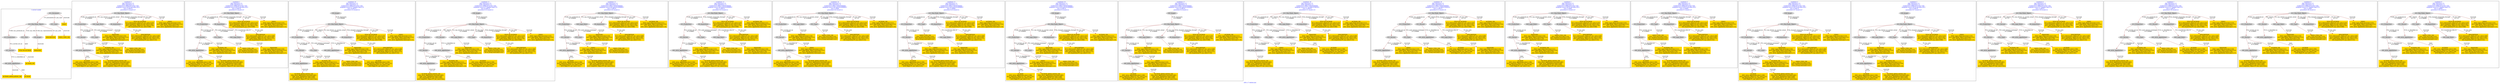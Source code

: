 digraph n0 {
fontcolor="blue"
remincross="true"
label="s08-s-17-edited.xml"
subgraph cluster_0 {
label="1-correct model"
n2[style="filled",color="white",fillcolor="lightgray",label="E12_Production1"];
n3[style="filled",color="white",fillcolor="lightgray",label="E21_Person1"];
n4[style="filled",color="white",fillcolor="lightgray",label="E82_Actor_Appellation1"];
n5[shape="plaintext",style="filled",fillcolor="gold",label="AUTHOR_URI"];
n6[style="filled",color="white",fillcolor="lightgray",label="E22_Man-Made_Object1"];
n7[style="filled",color="white",fillcolor="lightgray",label="E35_Title1"];
n8[style="filled",color="white",fillcolor="lightgray",label="E38_Image1"];
n9[shape="plaintext",style="filled",fillcolor="gold",label="DESCRIPTION"];
n10[style="filled",color="white",fillcolor="lightgray",label="E31_Document1"];
n11[style="filled",color="white",fillcolor="lightgray",label="E55_Type1"];
n12[shape="plaintext",style="filled",fillcolor="gold",label="VIDEO"];
n13[shape="plaintext",style="filled",fillcolor="gold",label="TITLE NO AUTHOR"];
n14[shape="plaintext",style="filled",fillcolor="gold",label="IMAGESRC"];
n15[shape="plaintext",style="filled",fillcolor="gold",label="VIDEO_TYPE_URI"];
n16[shape="plaintext",style="filled",fillcolor="gold",label="AUTHOR_APPELLATION_URI"];
n17[shape="plaintext",style="filled",fillcolor="gold",label="AUTHOR"];
}
subgraph cluster_1 {
label="candidate 0\nlink coherence:1.0\nnode coherence:1.0\nconfidence:0.36862207470477365\nmapping score:0.4978740249015912\ncost:13.99978\n-precision:0.5-recall:0.47"
n19[style="filled",color="white",fillcolor="lightgray",label="E12_Production1"];
n20[style="filled",color="white",fillcolor="lightgray",label="E21_Person1"];
n21[style="filled",color="white",fillcolor="lightgray",label="E55_Type1"];
n22[style="filled",color="white",fillcolor="lightgray",label="E82_Actor_Appellation1"];
n23[style="filled",color="white",fillcolor="lightgray",label="E22_Man-Made_Object1"];
n24[style="filled",color="white",fillcolor="lightgray",label="E40_Legal_Body1"];
n25[style="filled",color="white",fillcolor="lightgray",label="E8_Acquisition1"];
n26[shape="plaintext",style="filled",fillcolor="gold",label="IMAGESRC\n[E40_Legal_Body,classLink,0.534]\n[E22_Man-Made_Object,classLink,0.215]\n[E21_Person,classLink,0.134]\n[E82_Actor_Appellation,classLink,0.117]"];
n27[shape="plaintext",style="filled",fillcolor="gold",label="TITLE NO AUTHOR\n[E73_Information_Object,P3_has_note,0.335]\n[E33_Linguistic_Object,P3_has_note,0.291]\n[E22_Man-Made_Object,P3_has_note,0.276]\n[E8_Acquisition,P3_has_note,0.098]"];
n28[shape="plaintext",style="filled",fillcolor="gold",label="AUTHOR_URI\n[E40_Legal_Body,classLink,0.511]\n[E22_Man-Made_Object,classLink,0.235]\n[E21_Person,classLink,0.135]\n[E82_Actor_Appellation,classLink,0.119]"];
n29[shape="plaintext",style="filled",fillcolor="gold",label="AUTHOR\n[E82_Actor_Appellation,label,0.309]\n[E33_Linguistic_Object,P3_has_note,0.251]\n[E8_Acquisition,P3_has_note,0.239]\n[E30_Right,P3_has_note,0.201]"];
n30[shape="plaintext",style="filled",fillcolor="gold",label="VIDEO\n[E40_Legal_Body,classLink,0.523]\n[E22_Man-Made_Object,classLink,0.231]\n[E21_Person,classLink,0.131]\n[E82_Actor_Appellation,classLink,0.115]"];
n31[shape="plaintext",style="filled",fillcolor="gold",label="VIDEO_TYPE_URI\n[E55_Type,classLink,0.353]\n[E57_Material,classLink,0.325]\n[E74_Group,classLink,0.322]"];
n32[shape="plaintext",style="filled",fillcolor="gold",label="DESCRIPTION\n[E73_Information_Object,P3_has_note,0.306]\n[E33_Linguistic_Object,P3_has_note,0.293]\n[E22_Man-Made_Object,P3_has_note,0.277]\n[E8_Acquisition,P3_has_note,0.125]"];
n33[shape="plaintext",style="filled",fillcolor="gold",label="AUTHOR_APPELLATION_URI\n[E82_Actor_Appellation,classLink,0.985]\n[E82_Actor_Appellation,label,0.006]\n[E8_Acquisition,P3_has_note,0.005]\n[E33_Linguistic_Object,P3_has_note,0.005]"];
}
subgraph cluster_2 {
label="candidate 1\nlink coherence:1.0\nnode coherence:1.0\nconfidence:0.36862207470477365\nmapping score:0.4978740249015912\ncost:13.99979\n-precision:0.5-recall:0.47"
n35[style="filled",color="white",fillcolor="lightgray",label="E12_Production1"];
n36[style="filled",color="white",fillcolor="lightgray",label="E21_Person1"];
n37[style="filled",color="white",fillcolor="lightgray",label="E55_Type1"];
n38[style="filled",color="white",fillcolor="lightgray",label="E82_Actor_Appellation1"];
n39[style="filled",color="white",fillcolor="lightgray",label="E22_Man-Made_Object1"];
n40[style="filled",color="white",fillcolor="lightgray",label="E8_Acquisition1"];
n41[style="filled",color="white",fillcolor="lightgray",label="E40_Legal_Body1"];
n42[shape="plaintext",style="filled",fillcolor="gold",label="IMAGESRC\n[E40_Legal_Body,classLink,0.534]\n[E22_Man-Made_Object,classLink,0.215]\n[E21_Person,classLink,0.134]\n[E82_Actor_Appellation,classLink,0.117]"];
n43[shape="plaintext",style="filled",fillcolor="gold",label="TITLE NO AUTHOR\n[E73_Information_Object,P3_has_note,0.335]\n[E33_Linguistic_Object,P3_has_note,0.291]\n[E22_Man-Made_Object,P3_has_note,0.276]\n[E8_Acquisition,P3_has_note,0.098]"];
n44[shape="plaintext",style="filled",fillcolor="gold",label="AUTHOR_URI\n[E40_Legal_Body,classLink,0.511]\n[E22_Man-Made_Object,classLink,0.235]\n[E21_Person,classLink,0.135]\n[E82_Actor_Appellation,classLink,0.119]"];
n45[shape="plaintext",style="filled",fillcolor="gold",label="AUTHOR\n[E82_Actor_Appellation,label,0.309]\n[E33_Linguistic_Object,P3_has_note,0.251]\n[E8_Acquisition,P3_has_note,0.239]\n[E30_Right,P3_has_note,0.201]"];
n46[shape="plaintext",style="filled",fillcolor="gold",label="VIDEO\n[E40_Legal_Body,classLink,0.523]\n[E22_Man-Made_Object,classLink,0.231]\n[E21_Person,classLink,0.131]\n[E82_Actor_Appellation,classLink,0.115]"];
n47[shape="plaintext",style="filled",fillcolor="gold",label="VIDEO_TYPE_URI\n[E55_Type,classLink,0.353]\n[E57_Material,classLink,0.325]\n[E74_Group,classLink,0.322]"];
n48[shape="plaintext",style="filled",fillcolor="gold",label="DESCRIPTION\n[E73_Information_Object,P3_has_note,0.306]\n[E33_Linguistic_Object,P3_has_note,0.293]\n[E22_Man-Made_Object,P3_has_note,0.277]\n[E8_Acquisition,P3_has_note,0.125]"];
n49[shape="plaintext",style="filled",fillcolor="gold",label="AUTHOR_APPELLATION_URI\n[E82_Actor_Appellation,classLink,0.985]\n[E82_Actor_Appellation,label,0.006]\n[E8_Acquisition,P3_has_note,0.005]\n[E33_Linguistic_Object,P3_has_note,0.005]"];
}
subgraph cluster_3 {
label="candidate 10\nlink coherence:1.0\nnode coherence:1.0\nconfidence:0.36862207470477365\nmapping score:0.4770406915682579\ncost:16.99976\n-precision:0.35-recall:0.4"
n51[style="filled",color="white",fillcolor="lightgray",label="E12_Production1"];
n52[style="filled",color="white",fillcolor="lightgray",label="E21_Person1"];
n53[style="filled",color="white",fillcolor="lightgray",label="E55_Type1"];
n54[style="filled",color="white",fillcolor="lightgray",label="E82_Actor_Appellation1"];
n55[style="filled",color="white",fillcolor="lightgray",label="E21_Person2"];
n56[style="filled",color="white",fillcolor="lightgray",label="E82_Actor_Appellation2"];
n57[style="filled",color="white",fillcolor="lightgray",label="E22_Man-Made_Object1"];
n58[style="filled",color="white",fillcolor="lightgray",label="E40_Legal_Body1"];
n59[style="filled",color="white",fillcolor="lightgray",label="E8_Acquisition1"];
n60[style="filled",color="white",fillcolor="lightgray",label="E38_Image1"];
n61[shape="plaintext",style="filled",fillcolor="gold",label="IMAGESRC\n[E40_Legal_Body,classLink,0.534]\n[E22_Man-Made_Object,classLink,0.215]\n[E21_Person,classLink,0.134]\n[E82_Actor_Appellation,classLink,0.117]"];
n62[shape="plaintext",style="filled",fillcolor="gold",label="TITLE NO AUTHOR\n[E73_Information_Object,P3_has_note,0.335]\n[E33_Linguistic_Object,P3_has_note,0.291]\n[E22_Man-Made_Object,P3_has_note,0.276]\n[E8_Acquisition,P3_has_note,0.098]"];
n63[shape="plaintext",style="filled",fillcolor="gold",label="AUTHOR_URI\n[E40_Legal_Body,classLink,0.511]\n[E22_Man-Made_Object,classLink,0.235]\n[E21_Person,classLink,0.135]\n[E82_Actor_Appellation,classLink,0.119]"];
n64[shape="plaintext",style="filled",fillcolor="gold",label="VIDEO\n[E40_Legal_Body,classLink,0.523]\n[E22_Man-Made_Object,classLink,0.231]\n[E21_Person,classLink,0.131]\n[E82_Actor_Appellation,classLink,0.115]"];
n65[shape="plaintext",style="filled",fillcolor="gold",label="VIDEO_TYPE_URI\n[E55_Type,classLink,0.353]\n[E57_Material,classLink,0.325]\n[E74_Group,classLink,0.322]"];
n66[shape="plaintext",style="filled",fillcolor="gold",label="DESCRIPTION\n[E73_Information_Object,P3_has_note,0.306]\n[E33_Linguistic_Object,P3_has_note,0.293]\n[E22_Man-Made_Object,P3_has_note,0.277]\n[E8_Acquisition,P3_has_note,0.125]"];
n67[shape="plaintext",style="filled",fillcolor="gold",label="AUTHOR_APPELLATION_URI\n[E82_Actor_Appellation,classLink,0.985]\n[E82_Actor_Appellation,label,0.006]\n[E8_Acquisition,P3_has_note,0.005]\n[E33_Linguistic_Object,P3_has_note,0.005]"];
n68[shape="plaintext",style="filled",fillcolor="gold",label="AUTHOR\n[E82_Actor_Appellation,label,0.309]\n[E33_Linguistic_Object,P3_has_note,0.251]\n[E8_Acquisition,P3_has_note,0.239]\n[E30_Right,P3_has_note,0.201]"];
}
subgraph cluster_4 {
label="candidate 11\nlink coherence:1.0\nnode coherence:1.0\nconfidence:0.36862207470477365\nmapping score:0.4770406915682579\ncost:16.99978\n-precision:0.35-recall:0.4"
n70[style="filled",color="white",fillcolor="lightgray",label="E12_Production1"];
n71[style="filled",color="white",fillcolor="lightgray",label="E21_Person1"];
n72[style="filled",color="white",fillcolor="lightgray",label="E82_Actor_Appellation1"];
n73[style="filled",color="white",fillcolor="lightgray",label="E21_Person2"];
n74[style="filled",color="white",fillcolor="lightgray",label="E82_Actor_Appellation2"];
n75[style="filled",color="white",fillcolor="lightgray",label="E22_Man-Made_Object1"];
n76[style="filled",color="white",fillcolor="lightgray",label="E40_Legal_Body1"];
n77[style="filled",color="white",fillcolor="lightgray",label="E55_Type2"];
n78[style="filled",color="white",fillcolor="lightgray",label="E8_Acquisition1"];
n79[style="filled",color="white",fillcolor="lightgray",label="E38_Image1"];
n80[shape="plaintext",style="filled",fillcolor="gold",label="IMAGESRC\n[E40_Legal_Body,classLink,0.534]\n[E22_Man-Made_Object,classLink,0.215]\n[E21_Person,classLink,0.134]\n[E82_Actor_Appellation,classLink,0.117]"];
n81[shape="plaintext",style="filled",fillcolor="gold",label="TITLE NO AUTHOR\n[E73_Information_Object,P3_has_note,0.335]\n[E33_Linguistic_Object,P3_has_note,0.291]\n[E22_Man-Made_Object,P3_has_note,0.276]\n[E8_Acquisition,P3_has_note,0.098]"];
n82[shape="plaintext",style="filled",fillcolor="gold",label="AUTHOR_URI\n[E40_Legal_Body,classLink,0.511]\n[E22_Man-Made_Object,classLink,0.235]\n[E21_Person,classLink,0.135]\n[E82_Actor_Appellation,classLink,0.119]"];
n83[shape="plaintext",style="filled",fillcolor="gold",label="VIDEO_TYPE_URI\n[E55_Type,classLink,0.353]\n[E57_Material,classLink,0.325]\n[E74_Group,classLink,0.322]"];
n84[shape="plaintext",style="filled",fillcolor="gold",label="VIDEO\n[E40_Legal_Body,classLink,0.523]\n[E22_Man-Made_Object,classLink,0.231]\n[E21_Person,classLink,0.131]\n[E82_Actor_Appellation,classLink,0.115]"];
n85[shape="plaintext",style="filled",fillcolor="gold",label="DESCRIPTION\n[E73_Information_Object,P3_has_note,0.306]\n[E33_Linguistic_Object,P3_has_note,0.293]\n[E22_Man-Made_Object,P3_has_note,0.277]\n[E8_Acquisition,P3_has_note,0.125]"];
n86[shape="plaintext",style="filled",fillcolor="gold",label="AUTHOR_APPELLATION_URI\n[E82_Actor_Appellation,classLink,0.985]\n[E82_Actor_Appellation,label,0.006]\n[E8_Acquisition,P3_has_note,0.005]\n[E33_Linguistic_Object,P3_has_note,0.005]"];
n87[shape="plaintext",style="filled",fillcolor="gold",label="AUTHOR\n[E82_Actor_Appellation,label,0.309]\n[E33_Linguistic_Object,P3_has_note,0.251]\n[E8_Acquisition,P3_has_note,0.239]\n[E30_Right,P3_has_note,0.201]"];
}
subgraph cluster_5 {
label="candidate 12\nlink coherence:1.0\nnode coherence:1.0\nconfidence:0.36857758592996864\nmapping score:0.49785919530998957\ncost:13.99978\n-precision:0.43-recall:0.4"
n89[style="filled",color="white",fillcolor="lightgray",label="E12_Production1"];
n90[style="filled",color="white",fillcolor="lightgray",label="E21_Person1"];
n91[style="filled",color="white",fillcolor="lightgray",label="E55_Type1"];
n92[style="filled",color="white",fillcolor="lightgray",label="E82_Actor_Appellation1"];
n93[style="filled",color="white",fillcolor="lightgray",label="E22_Man-Made_Object1"];
n94[style="filled",color="white",fillcolor="lightgray",label="E40_Legal_Body1"];
n95[style="filled",color="white",fillcolor="lightgray",label="E8_Acquisition1"];
n96[shape="plaintext",style="filled",fillcolor="gold",label="IMAGESRC\n[E40_Legal_Body,classLink,0.534]\n[E22_Man-Made_Object,classLink,0.215]\n[E21_Person,classLink,0.134]\n[E82_Actor_Appellation,classLink,0.117]"];
n97[shape="plaintext",style="filled",fillcolor="gold",label="TITLE NO AUTHOR\n[E73_Information_Object,P3_has_note,0.335]\n[E33_Linguistic_Object,P3_has_note,0.291]\n[E22_Man-Made_Object,P3_has_note,0.276]\n[E8_Acquisition,P3_has_note,0.098]"];
n98[shape="plaintext",style="filled",fillcolor="gold",label="VIDEO\n[E40_Legal_Body,classLink,0.523]\n[E22_Man-Made_Object,classLink,0.231]\n[E21_Person,classLink,0.131]\n[E82_Actor_Appellation,classLink,0.115]"];
n99[shape="plaintext",style="filled",fillcolor="gold",label="AUTHOR\n[E82_Actor_Appellation,label,0.309]\n[E33_Linguistic_Object,P3_has_note,0.251]\n[E8_Acquisition,P3_has_note,0.239]\n[E30_Right,P3_has_note,0.201]"];
n100[shape="plaintext",style="filled",fillcolor="gold",label="AUTHOR_URI\n[E40_Legal_Body,classLink,0.511]\n[E22_Man-Made_Object,classLink,0.235]\n[E21_Person,classLink,0.135]\n[E82_Actor_Appellation,classLink,0.119]"];
n101[shape="plaintext",style="filled",fillcolor="gold",label="VIDEO_TYPE_URI\n[E55_Type,classLink,0.353]\n[E57_Material,classLink,0.325]\n[E74_Group,classLink,0.322]"];
n102[shape="plaintext",style="filled",fillcolor="gold",label="DESCRIPTION\n[E73_Information_Object,P3_has_note,0.306]\n[E33_Linguistic_Object,P3_has_note,0.293]\n[E22_Man-Made_Object,P3_has_note,0.277]\n[E8_Acquisition,P3_has_note,0.125]"];
n103[shape="plaintext",style="filled",fillcolor="gold",label="AUTHOR_APPELLATION_URI\n[E82_Actor_Appellation,classLink,0.985]\n[E82_Actor_Appellation,label,0.006]\n[E8_Acquisition,P3_has_note,0.005]\n[E33_Linguistic_Object,P3_has_note,0.005]"];
}
subgraph cluster_6 {
label="candidate 13\nlink coherence:1.0\nnode coherence:1.0\nconfidence:0.36857758592996864\nmapping score:0.49785919530998957\ncost:13.99979\n-precision:0.43-recall:0.4"
n105[style="filled",color="white",fillcolor="lightgray",label="E12_Production1"];
n106[style="filled",color="white",fillcolor="lightgray",label="E21_Person1"];
n107[style="filled",color="white",fillcolor="lightgray",label="E55_Type1"];
n108[style="filled",color="white",fillcolor="lightgray",label="E82_Actor_Appellation1"];
n109[style="filled",color="white",fillcolor="lightgray",label="E22_Man-Made_Object1"];
n110[style="filled",color="white",fillcolor="lightgray",label="E8_Acquisition1"];
n111[style="filled",color="white",fillcolor="lightgray",label="E40_Legal_Body1"];
n112[shape="plaintext",style="filled",fillcolor="gold",label="IMAGESRC\n[E40_Legal_Body,classLink,0.534]\n[E22_Man-Made_Object,classLink,0.215]\n[E21_Person,classLink,0.134]\n[E82_Actor_Appellation,classLink,0.117]"];
n113[shape="plaintext",style="filled",fillcolor="gold",label="TITLE NO AUTHOR\n[E73_Information_Object,P3_has_note,0.335]\n[E33_Linguistic_Object,P3_has_note,0.291]\n[E22_Man-Made_Object,P3_has_note,0.276]\n[E8_Acquisition,P3_has_note,0.098]"];
n114[shape="plaintext",style="filled",fillcolor="gold",label="VIDEO\n[E40_Legal_Body,classLink,0.523]\n[E22_Man-Made_Object,classLink,0.231]\n[E21_Person,classLink,0.131]\n[E82_Actor_Appellation,classLink,0.115]"];
n115[shape="plaintext",style="filled",fillcolor="gold",label="AUTHOR\n[E82_Actor_Appellation,label,0.309]\n[E33_Linguistic_Object,P3_has_note,0.251]\n[E8_Acquisition,P3_has_note,0.239]\n[E30_Right,P3_has_note,0.201]"];
n116[shape="plaintext",style="filled",fillcolor="gold",label="AUTHOR_URI\n[E40_Legal_Body,classLink,0.511]\n[E22_Man-Made_Object,classLink,0.235]\n[E21_Person,classLink,0.135]\n[E82_Actor_Appellation,classLink,0.119]"];
n117[shape="plaintext",style="filled",fillcolor="gold",label="VIDEO_TYPE_URI\n[E55_Type,classLink,0.353]\n[E57_Material,classLink,0.325]\n[E74_Group,classLink,0.322]"];
n118[shape="plaintext",style="filled",fillcolor="gold",label="DESCRIPTION\n[E73_Information_Object,P3_has_note,0.306]\n[E33_Linguistic_Object,P3_has_note,0.293]\n[E22_Man-Made_Object,P3_has_note,0.277]\n[E8_Acquisition,P3_has_note,0.125]"];
n119[shape="plaintext",style="filled",fillcolor="gold",label="AUTHOR_APPELLATION_URI\n[E82_Actor_Appellation,classLink,0.985]\n[E82_Actor_Appellation,label,0.006]\n[E8_Acquisition,P3_has_note,0.005]\n[E33_Linguistic_Object,P3_has_note,0.005]"];
}
subgraph cluster_7 {
label="candidate 14\nlink coherence:1.0\nnode coherence:1.0\nconfidence:0.36857758592996864\nmapping score:0.49785919530998957\ncost:13.9998\n-precision:0.43-recall:0.4"
n121[style="filled",color="white",fillcolor="lightgray",label="E12_Production1"];
n122[style="filled",color="white",fillcolor="lightgray",label="E21_Person1"];
n123[style="filled",color="white",fillcolor="lightgray",label="E82_Actor_Appellation1"];
n124[style="filled",color="white",fillcolor="lightgray",label="E22_Man-Made_Object1"];
n125[style="filled",color="white",fillcolor="lightgray",label="E40_Legal_Body1"];
n126[style="filled",color="white",fillcolor="lightgray",label="E55_Type2"];
n127[style="filled",color="white",fillcolor="lightgray",label="E8_Acquisition1"];
n128[shape="plaintext",style="filled",fillcolor="gold",label="IMAGESRC\n[E40_Legal_Body,classLink,0.534]\n[E22_Man-Made_Object,classLink,0.215]\n[E21_Person,classLink,0.134]\n[E82_Actor_Appellation,classLink,0.117]"];
n129[shape="plaintext",style="filled",fillcolor="gold",label="TITLE NO AUTHOR\n[E73_Information_Object,P3_has_note,0.335]\n[E33_Linguistic_Object,P3_has_note,0.291]\n[E22_Man-Made_Object,P3_has_note,0.276]\n[E8_Acquisition,P3_has_note,0.098]"];
n130[shape="plaintext",style="filled",fillcolor="gold",label="VIDEO\n[E40_Legal_Body,classLink,0.523]\n[E22_Man-Made_Object,classLink,0.231]\n[E21_Person,classLink,0.131]\n[E82_Actor_Appellation,classLink,0.115]"];
n131[shape="plaintext",style="filled",fillcolor="gold",label="VIDEO_TYPE_URI\n[E55_Type,classLink,0.353]\n[E57_Material,classLink,0.325]\n[E74_Group,classLink,0.322]"];
n132[shape="plaintext",style="filled",fillcolor="gold",label="AUTHOR\n[E82_Actor_Appellation,label,0.309]\n[E33_Linguistic_Object,P3_has_note,0.251]\n[E8_Acquisition,P3_has_note,0.239]\n[E30_Right,P3_has_note,0.201]"];
n133[shape="plaintext",style="filled",fillcolor="gold",label="AUTHOR_URI\n[E40_Legal_Body,classLink,0.511]\n[E22_Man-Made_Object,classLink,0.235]\n[E21_Person,classLink,0.135]\n[E82_Actor_Appellation,classLink,0.119]"];
n134[shape="plaintext",style="filled",fillcolor="gold",label="DESCRIPTION\n[E73_Information_Object,P3_has_note,0.306]\n[E33_Linguistic_Object,P3_has_note,0.293]\n[E22_Man-Made_Object,P3_has_note,0.277]\n[E8_Acquisition,P3_has_note,0.125]"];
n135[shape="plaintext",style="filled",fillcolor="gold",label="AUTHOR_APPELLATION_URI\n[E82_Actor_Appellation,classLink,0.985]\n[E82_Actor_Appellation,label,0.006]\n[E8_Acquisition,P3_has_note,0.005]\n[E33_Linguistic_Object,P3_has_note,0.005]"];
}
subgraph cluster_8 {
label="candidate 15\nlink coherence:1.0\nnode coherence:1.0\nconfidence:0.36857758592996864\nmapping score:0.49785919530998957\ncost:13.99981\n-precision:0.43-recall:0.4"
n137[style="filled",color="white",fillcolor="lightgray",label="E12_Production1"];
n138[style="filled",color="white",fillcolor="lightgray",label="E21_Person1"];
n139[style="filled",color="white",fillcolor="lightgray",label="E82_Actor_Appellation1"];
n140[style="filled",color="white",fillcolor="lightgray",label="E22_Man-Made_Object1"];
n141[style="filled",color="white",fillcolor="lightgray",label="E55_Type2"];
n142[style="filled",color="white",fillcolor="lightgray",label="E8_Acquisition1"];
n143[style="filled",color="white",fillcolor="lightgray",label="E40_Legal_Body1"];
n144[shape="plaintext",style="filled",fillcolor="gold",label="IMAGESRC\n[E40_Legal_Body,classLink,0.534]\n[E22_Man-Made_Object,classLink,0.215]\n[E21_Person,classLink,0.134]\n[E82_Actor_Appellation,classLink,0.117]"];
n145[shape="plaintext",style="filled",fillcolor="gold",label="TITLE NO AUTHOR\n[E73_Information_Object,P3_has_note,0.335]\n[E33_Linguistic_Object,P3_has_note,0.291]\n[E22_Man-Made_Object,P3_has_note,0.276]\n[E8_Acquisition,P3_has_note,0.098]"];
n146[shape="plaintext",style="filled",fillcolor="gold",label="VIDEO\n[E40_Legal_Body,classLink,0.523]\n[E22_Man-Made_Object,classLink,0.231]\n[E21_Person,classLink,0.131]\n[E82_Actor_Appellation,classLink,0.115]"];
n147[shape="plaintext",style="filled",fillcolor="gold",label="VIDEO_TYPE_URI\n[E55_Type,classLink,0.353]\n[E57_Material,classLink,0.325]\n[E74_Group,classLink,0.322]"];
n148[shape="plaintext",style="filled",fillcolor="gold",label="AUTHOR\n[E82_Actor_Appellation,label,0.309]\n[E33_Linguistic_Object,P3_has_note,0.251]\n[E8_Acquisition,P3_has_note,0.239]\n[E30_Right,P3_has_note,0.201]"];
n149[shape="plaintext",style="filled",fillcolor="gold",label="AUTHOR_URI\n[E40_Legal_Body,classLink,0.511]\n[E22_Man-Made_Object,classLink,0.235]\n[E21_Person,classLink,0.135]\n[E82_Actor_Appellation,classLink,0.119]"];
n150[shape="plaintext",style="filled",fillcolor="gold",label="DESCRIPTION\n[E73_Information_Object,P3_has_note,0.306]\n[E33_Linguistic_Object,P3_has_note,0.293]\n[E22_Man-Made_Object,P3_has_note,0.277]\n[E8_Acquisition,P3_has_note,0.125]"];
n151[shape="plaintext",style="filled",fillcolor="gold",label="AUTHOR_APPELLATION_URI\n[E82_Actor_Appellation,classLink,0.985]\n[E82_Actor_Appellation,label,0.006]\n[E8_Acquisition,P3_has_note,0.005]\n[E33_Linguistic_Object,P3_has_note,0.005]"];
}
subgraph cluster_9 {
label="candidate 16\nlink coherence:1.0\nnode coherence:1.0\nconfidence:0.36857758592996864\nmapping score:0.49785919530998957\ncost:14.99976\n-precision:0.4-recall:0.4"
n153[style="filled",color="white",fillcolor="lightgray",label="E12_Production1"];
n154[style="filled",color="white",fillcolor="lightgray",label="E21_Person1"];
n155[style="filled",color="white",fillcolor="lightgray",label="E55_Type1"];
n156[style="filled",color="white",fillcolor="lightgray",label="E82_Actor_Appellation1"];
n157[style="filled",color="white",fillcolor="lightgray",label="E22_Man-Made_Object1"];
n158[style="filled",color="white",fillcolor="lightgray",label="E40_Legal_Body1"];
n159[style="filled",color="white",fillcolor="lightgray",label="E8_Acquisition1"];
n160[style="filled",color="white",fillcolor="lightgray",label="E38_Image1"];
n161[shape="plaintext",style="filled",fillcolor="gold",label="IMAGESRC\n[E40_Legal_Body,classLink,0.534]\n[E22_Man-Made_Object,classLink,0.215]\n[E21_Person,classLink,0.134]\n[E82_Actor_Appellation,classLink,0.117]"];
n162[shape="plaintext",style="filled",fillcolor="gold",label="TITLE NO AUTHOR\n[E73_Information_Object,P3_has_note,0.335]\n[E33_Linguistic_Object,P3_has_note,0.291]\n[E22_Man-Made_Object,P3_has_note,0.276]\n[E8_Acquisition,P3_has_note,0.098]"];
n163[shape="plaintext",style="filled",fillcolor="gold",label="VIDEO\n[E40_Legal_Body,classLink,0.523]\n[E22_Man-Made_Object,classLink,0.231]\n[E21_Person,classLink,0.131]\n[E82_Actor_Appellation,classLink,0.115]"];
n164[shape="plaintext",style="filled",fillcolor="gold",label="AUTHOR\n[E82_Actor_Appellation,label,0.309]\n[E33_Linguistic_Object,P3_has_note,0.251]\n[E8_Acquisition,P3_has_note,0.239]\n[E30_Right,P3_has_note,0.201]"];
n165[shape="plaintext",style="filled",fillcolor="gold",label="AUTHOR_URI\n[E40_Legal_Body,classLink,0.511]\n[E22_Man-Made_Object,classLink,0.235]\n[E21_Person,classLink,0.135]\n[E82_Actor_Appellation,classLink,0.119]"];
n166[shape="plaintext",style="filled",fillcolor="gold",label="VIDEO_TYPE_URI\n[E55_Type,classLink,0.353]\n[E57_Material,classLink,0.325]\n[E74_Group,classLink,0.322]"];
n167[shape="plaintext",style="filled",fillcolor="gold",label="DESCRIPTION\n[E73_Information_Object,P3_has_note,0.306]\n[E33_Linguistic_Object,P3_has_note,0.293]\n[E22_Man-Made_Object,P3_has_note,0.277]\n[E8_Acquisition,P3_has_note,0.125]"];
n168[shape="plaintext",style="filled",fillcolor="gold",label="AUTHOR_APPELLATION_URI\n[E82_Actor_Appellation,classLink,0.985]\n[E82_Actor_Appellation,label,0.006]\n[E8_Acquisition,P3_has_note,0.005]\n[E33_Linguistic_Object,P3_has_note,0.005]"];
}
subgraph cluster_10 {
label="candidate 17\nlink coherence:1.0\nnode coherence:1.0\nconfidence:0.36857758592996864\nmapping score:0.49785919530998957\ncost:14.99978\n-precision:0.4-recall:0.4"
n170[style="filled",color="white",fillcolor="lightgray",label="E12_Production1"];
n171[style="filled",color="white",fillcolor="lightgray",label="E21_Person1"];
n172[style="filled",color="white",fillcolor="lightgray",label="E82_Actor_Appellation1"];
n173[style="filled",color="white",fillcolor="lightgray",label="E22_Man-Made_Object1"];
n174[style="filled",color="white",fillcolor="lightgray",label="E40_Legal_Body1"];
n175[style="filled",color="white",fillcolor="lightgray",label="E55_Type2"];
n176[style="filled",color="white",fillcolor="lightgray",label="E8_Acquisition1"];
n177[style="filled",color="white",fillcolor="lightgray",label="E38_Image1"];
n178[shape="plaintext",style="filled",fillcolor="gold",label="IMAGESRC\n[E40_Legal_Body,classLink,0.534]\n[E22_Man-Made_Object,classLink,0.215]\n[E21_Person,classLink,0.134]\n[E82_Actor_Appellation,classLink,0.117]"];
n179[shape="plaintext",style="filled",fillcolor="gold",label="TITLE NO AUTHOR\n[E73_Information_Object,P3_has_note,0.335]\n[E33_Linguistic_Object,P3_has_note,0.291]\n[E22_Man-Made_Object,P3_has_note,0.276]\n[E8_Acquisition,P3_has_note,0.098]"];
n180[shape="plaintext",style="filled",fillcolor="gold",label="VIDEO\n[E40_Legal_Body,classLink,0.523]\n[E22_Man-Made_Object,classLink,0.231]\n[E21_Person,classLink,0.131]\n[E82_Actor_Appellation,classLink,0.115]"];
n181[shape="plaintext",style="filled",fillcolor="gold",label="VIDEO_TYPE_URI\n[E55_Type,classLink,0.353]\n[E57_Material,classLink,0.325]\n[E74_Group,classLink,0.322]"];
n182[shape="plaintext",style="filled",fillcolor="gold",label="AUTHOR\n[E82_Actor_Appellation,label,0.309]\n[E33_Linguistic_Object,P3_has_note,0.251]\n[E8_Acquisition,P3_has_note,0.239]\n[E30_Right,P3_has_note,0.201]"];
n183[shape="plaintext",style="filled",fillcolor="gold",label="AUTHOR_URI\n[E40_Legal_Body,classLink,0.511]\n[E22_Man-Made_Object,classLink,0.235]\n[E21_Person,classLink,0.135]\n[E82_Actor_Appellation,classLink,0.119]"];
n184[shape="plaintext",style="filled",fillcolor="gold",label="DESCRIPTION\n[E73_Information_Object,P3_has_note,0.306]\n[E33_Linguistic_Object,P3_has_note,0.293]\n[E22_Man-Made_Object,P3_has_note,0.277]\n[E8_Acquisition,P3_has_note,0.125]"];
n185[shape="plaintext",style="filled",fillcolor="gold",label="AUTHOR_APPELLATION_URI\n[E82_Actor_Appellation,classLink,0.985]\n[E82_Actor_Appellation,label,0.006]\n[E8_Acquisition,P3_has_note,0.005]\n[E33_Linguistic_Object,P3_has_note,0.005]"];
}
subgraph cluster_11 {
label="candidate 18\nlink coherence:1.0\nnode coherence:1.0\nconfidence:0.36857758592996864\nmapping score:0.47702586197665625\ncost:15.99978\n-precision:0.31-recall:0.33"
n187[style="filled",color="white",fillcolor="lightgray",label="E12_Production1"];
n188[style="filled",color="white",fillcolor="lightgray",label="E21_Person1"];
n189[style="filled",color="white",fillcolor="lightgray",label="E55_Type1"];
n190[style="filled",color="white",fillcolor="lightgray",label="E82_Actor_Appellation1"];
n191[style="filled",color="white",fillcolor="lightgray",label="E21_Person2"];
n192[style="filled",color="white",fillcolor="lightgray",label="E82_Actor_Appellation2"];
n193[style="filled",color="white",fillcolor="lightgray",label="E22_Man-Made_Object1"];
n194[style="filled",color="white",fillcolor="lightgray",label="E40_Legal_Body1"];
n195[style="filled",color="white",fillcolor="lightgray",label="E8_Acquisition1"];
n196[shape="plaintext",style="filled",fillcolor="gold",label="IMAGESRC\n[E40_Legal_Body,classLink,0.534]\n[E22_Man-Made_Object,classLink,0.215]\n[E21_Person,classLink,0.134]\n[E82_Actor_Appellation,classLink,0.117]"];
n197[shape="plaintext",style="filled",fillcolor="gold",label="TITLE NO AUTHOR\n[E73_Information_Object,P3_has_note,0.335]\n[E33_Linguistic_Object,P3_has_note,0.291]\n[E22_Man-Made_Object,P3_has_note,0.276]\n[E8_Acquisition,P3_has_note,0.098]"];
n198[shape="plaintext",style="filled",fillcolor="gold",label="VIDEO\n[E40_Legal_Body,classLink,0.523]\n[E22_Man-Made_Object,classLink,0.231]\n[E21_Person,classLink,0.131]\n[E82_Actor_Appellation,classLink,0.115]"];
n199[shape="plaintext",style="filled",fillcolor="gold",label="AUTHOR_URI\n[E40_Legal_Body,classLink,0.511]\n[E22_Man-Made_Object,classLink,0.235]\n[E21_Person,classLink,0.135]\n[E82_Actor_Appellation,classLink,0.119]"];
n200[shape="plaintext",style="filled",fillcolor="gold",label="VIDEO_TYPE_URI\n[E55_Type,classLink,0.353]\n[E57_Material,classLink,0.325]\n[E74_Group,classLink,0.322]"];
n201[shape="plaintext",style="filled",fillcolor="gold",label="DESCRIPTION\n[E73_Information_Object,P3_has_note,0.306]\n[E33_Linguistic_Object,P3_has_note,0.293]\n[E22_Man-Made_Object,P3_has_note,0.277]\n[E8_Acquisition,P3_has_note,0.125]"];
n202[shape="plaintext",style="filled",fillcolor="gold",label="AUTHOR_APPELLATION_URI\n[E82_Actor_Appellation,classLink,0.985]\n[E82_Actor_Appellation,label,0.006]\n[E8_Acquisition,P3_has_note,0.005]\n[E33_Linguistic_Object,P3_has_note,0.005]"];
n203[shape="plaintext",style="filled",fillcolor="gold",label="AUTHOR\n[E82_Actor_Appellation,label,0.309]\n[E33_Linguistic_Object,P3_has_note,0.251]\n[E8_Acquisition,P3_has_note,0.239]\n[E30_Right,P3_has_note,0.201]"];
}
subgraph cluster_12 {
label="candidate 19\nlink coherence:1.0\nnode coherence:1.0\nconfidence:0.36857758592996864\nmapping score:0.47702586197665625\ncost:15.99979\n-precision:0.31-recall:0.33"
n205[style="filled",color="white",fillcolor="lightgray",label="E12_Production1"];
n206[style="filled",color="white",fillcolor="lightgray",label="E21_Person1"];
n207[style="filled",color="white",fillcolor="lightgray",label="E55_Type1"];
n208[style="filled",color="white",fillcolor="lightgray",label="E82_Actor_Appellation1"];
n209[style="filled",color="white",fillcolor="lightgray",label="E21_Person2"];
n210[style="filled",color="white",fillcolor="lightgray",label="E82_Actor_Appellation2"];
n211[style="filled",color="white",fillcolor="lightgray",label="E22_Man-Made_Object1"];
n212[style="filled",color="white",fillcolor="lightgray",label="E8_Acquisition1"];
n213[style="filled",color="white",fillcolor="lightgray",label="E40_Legal_Body1"];
n214[shape="plaintext",style="filled",fillcolor="gold",label="IMAGESRC\n[E40_Legal_Body,classLink,0.534]\n[E22_Man-Made_Object,classLink,0.215]\n[E21_Person,classLink,0.134]\n[E82_Actor_Appellation,classLink,0.117]"];
n215[shape="plaintext",style="filled",fillcolor="gold",label="TITLE NO AUTHOR\n[E73_Information_Object,P3_has_note,0.335]\n[E33_Linguistic_Object,P3_has_note,0.291]\n[E22_Man-Made_Object,P3_has_note,0.276]\n[E8_Acquisition,P3_has_note,0.098]"];
n216[shape="plaintext",style="filled",fillcolor="gold",label="VIDEO\n[E40_Legal_Body,classLink,0.523]\n[E22_Man-Made_Object,classLink,0.231]\n[E21_Person,classLink,0.131]\n[E82_Actor_Appellation,classLink,0.115]"];
n217[shape="plaintext",style="filled",fillcolor="gold",label="AUTHOR_URI\n[E40_Legal_Body,classLink,0.511]\n[E22_Man-Made_Object,classLink,0.235]\n[E21_Person,classLink,0.135]\n[E82_Actor_Appellation,classLink,0.119]"];
n218[shape="plaintext",style="filled",fillcolor="gold",label="VIDEO_TYPE_URI\n[E55_Type,classLink,0.353]\n[E57_Material,classLink,0.325]\n[E74_Group,classLink,0.322]"];
n219[shape="plaintext",style="filled",fillcolor="gold",label="DESCRIPTION\n[E73_Information_Object,P3_has_note,0.306]\n[E33_Linguistic_Object,P3_has_note,0.293]\n[E22_Man-Made_Object,P3_has_note,0.277]\n[E8_Acquisition,P3_has_note,0.125]"];
n220[shape="plaintext",style="filled",fillcolor="gold",label="AUTHOR_APPELLATION_URI\n[E82_Actor_Appellation,classLink,0.985]\n[E82_Actor_Appellation,label,0.006]\n[E8_Acquisition,P3_has_note,0.005]\n[E33_Linguistic_Object,P3_has_note,0.005]"];
n221[shape="plaintext",style="filled",fillcolor="gold",label="AUTHOR\n[E82_Actor_Appellation,label,0.309]\n[E33_Linguistic_Object,P3_has_note,0.251]\n[E8_Acquisition,P3_has_note,0.239]\n[E30_Right,P3_has_note,0.201]"];
}
subgraph cluster_13 {
label="candidate 2\nlink coherence:1.0\nnode coherence:1.0\nconfidence:0.36862207470477365\nmapping score:0.4978740249015912\ncost:13.9998\n-precision:0.5-recall:0.47"
n223[style="filled",color="white",fillcolor="lightgray",label="E12_Production1"];
n224[style="filled",color="white",fillcolor="lightgray",label="E21_Person1"];
n225[style="filled",color="white",fillcolor="lightgray",label="E82_Actor_Appellation1"];
n226[style="filled",color="white",fillcolor="lightgray",label="E22_Man-Made_Object1"];
n227[style="filled",color="white",fillcolor="lightgray",label="E40_Legal_Body1"];
n228[style="filled",color="white",fillcolor="lightgray",label="E55_Type2"];
n229[style="filled",color="white",fillcolor="lightgray",label="E8_Acquisition1"];
n230[shape="plaintext",style="filled",fillcolor="gold",label="IMAGESRC\n[E40_Legal_Body,classLink,0.534]\n[E22_Man-Made_Object,classLink,0.215]\n[E21_Person,classLink,0.134]\n[E82_Actor_Appellation,classLink,0.117]"];
n231[shape="plaintext",style="filled",fillcolor="gold",label="TITLE NO AUTHOR\n[E73_Information_Object,P3_has_note,0.335]\n[E33_Linguistic_Object,P3_has_note,0.291]\n[E22_Man-Made_Object,P3_has_note,0.276]\n[E8_Acquisition,P3_has_note,0.098]"];
n232[shape="plaintext",style="filled",fillcolor="gold",label="AUTHOR_URI\n[E40_Legal_Body,classLink,0.511]\n[E22_Man-Made_Object,classLink,0.235]\n[E21_Person,classLink,0.135]\n[E82_Actor_Appellation,classLink,0.119]"];
n233[shape="plaintext",style="filled",fillcolor="gold",label="VIDEO_TYPE_URI\n[E55_Type,classLink,0.353]\n[E57_Material,classLink,0.325]\n[E74_Group,classLink,0.322]"];
n234[shape="plaintext",style="filled",fillcolor="gold",label="AUTHOR\n[E82_Actor_Appellation,label,0.309]\n[E33_Linguistic_Object,P3_has_note,0.251]\n[E8_Acquisition,P3_has_note,0.239]\n[E30_Right,P3_has_note,0.201]"];
n235[shape="plaintext",style="filled",fillcolor="gold",label="VIDEO\n[E40_Legal_Body,classLink,0.523]\n[E22_Man-Made_Object,classLink,0.231]\n[E21_Person,classLink,0.131]\n[E82_Actor_Appellation,classLink,0.115]"];
n236[shape="plaintext",style="filled",fillcolor="gold",label="DESCRIPTION\n[E73_Information_Object,P3_has_note,0.306]\n[E33_Linguistic_Object,P3_has_note,0.293]\n[E22_Man-Made_Object,P3_has_note,0.277]\n[E8_Acquisition,P3_has_note,0.125]"];
n237[shape="plaintext",style="filled",fillcolor="gold",label="AUTHOR_APPELLATION_URI\n[E82_Actor_Appellation,classLink,0.985]\n[E82_Actor_Appellation,label,0.006]\n[E8_Acquisition,P3_has_note,0.005]\n[E33_Linguistic_Object,P3_has_note,0.005]"];
}
subgraph cluster_14 {
label="candidate 3\nlink coherence:1.0\nnode coherence:1.0\nconfidence:0.36862207470477365\nmapping score:0.4978740249015912\ncost:13.99981\n-precision:0.5-recall:0.47"
n239[style="filled",color="white",fillcolor="lightgray",label="E12_Production1"];
n240[style="filled",color="white",fillcolor="lightgray",label="E21_Person1"];
n241[style="filled",color="white",fillcolor="lightgray",label="E82_Actor_Appellation1"];
n242[style="filled",color="white",fillcolor="lightgray",label="E22_Man-Made_Object1"];
n243[style="filled",color="white",fillcolor="lightgray",label="E55_Type2"];
n244[style="filled",color="white",fillcolor="lightgray",label="E8_Acquisition1"];
n245[style="filled",color="white",fillcolor="lightgray",label="E40_Legal_Body1"];
n246[shape="plaintext",style="filled",fillcolor="gold",label="IMAGESRC\n[E40_Legal_Body,classLink,0.534]\n[E22_Man-Made_Object,classLink,0.215]\n[E21_Person,classLink,0.134]\n[E82_Actor_Appellation,classLink,0.117]"];
n247[shape="plaintext",style="filled",fillcolor="gold",label="TITLE NO AUTHOR\n[E73_Information_Object,P3_has_note,0.335]\n[E33_Linguistic_Object,P3_has_note,0.291]\n[E22_Man-Made_Object,P3_has_note,0.276]\n[E8_Acquisition,P3_has_note,0.098]"];
n248[shape="plaintext",style="filled",fillcolor="gold",label="AUTHOR_URI\n[E40_Legal_Body,classLink,0.511]\n[E22_Man-Made_Object,classLink,0.235]\n[E21_Person,classLink,0.135]\n[E82_Actor_Appellation,classLink,0.119]"];
n249[shape="plaintext",style="filled",fillcolor="gold",label="VIDEO_TYPE_URI\n[E55_Type,classLink,0.353]\n[E57_Material,classLink,0.325]\n[E74_Group,classLink,0.322]"];
n250[shape="plaintext",style="filled",fillcolor="gold",label="AUTHOR\n[E82_Actor_Appellation,label,0.309]\n[E33_Linguistic_Object,P3_has_note,0.251]\n[E8_Acquisition,P3_has_note,0.239]\n[E30_Right,P3_has_note,0.201]"];
n251[shape="plaintext",style="filled",fillcolor="gold",label="VIDEO\n[E40_Legal_Body,classLink,0.523]\n[E22_Man-Made_Object,classLink,0.231]\n[E21_Person,classLink,0.131]\n[E82_Actor_Appellation,classLink,0.115]"];
n252[shape="plaintext",style="filled",fillcolor="gold",label="DESCRIPTION\n[E73_Information_Object,P3_has_note,0.306]\n[E33_Linguistic_Object,P3_has_note,0.293]\n[E22_Man-Made_Object,P3_has_note,0.277]\n[E8_Acquisition,P3_has_note,0.125]"];
n253[shape="plaintext",style="filled",fillcolor="gold",label="AUTHOR_APPELLATION_URI\n[E82_Actor_Appellation,classLink,0.985]\n[E82_Actor_Appellation,label,0.006]\n[E8_Acquisition,P3_has_note,0.005]\n[E33_Linguistic_Object,P3_has_note,0.005]"];
}
subgraph cluster_15 {
label="candidate 4\nlink coherence:1.0\nnode coherence:1.0\nconfidence:0.36862207470477365\nmapping score:0.4978740249015912\ncost:14.99976\n-precision:0.47-recall:0.47"
n255[style="filled",color="white",fillcolor="lightgray",label="E12_Production1"];
n256[style="filled",color="white",fillcolor="lightgray",label="E21_Person1"];
n257[style="filled",color="white",fillcolor="lightgray",label="E55_Type1"];
n258[style="filled",color="white",fillcolor="lightgray",label="E82_Actor_Appellation1"];
n259[style="filled",color="white",fillcolor="lightgray",label="E22_Man-Made_Object1"];
n260[style="filled",color="white",fillcolor="lightgray",label="E40_Legal_Body1"];
n261[style="filled",color="white",fillcolor="lightgray",label="E8_Acquisition1"];
n262[style="filled",color="white",fillcolor="lightgray",label="E38_Image1"];
n263[shape="plaintext",style="filled",fillcolor="gold",label="IMAGESRC\n[E40_Legal_Body,classLink,0.534]\n[E22_Man-Made_Object,classLink,0.215]\n[E21_Person,classLink,0.134]\n[E82_Actor_Appellation,classLink,0.117]"];
n264[shape="plaintext",style="filled",fillcolor="gold",label="TITLE NO AUTHOR\n[E73_Information_Object,P3_has_note,0.335]\n[E33_Linguistic_Object,P3_has_note,0.291]\n[E22_Man-Made_Object,P3_has_note,0.276]\n[E8_Acquisition,P3_has_note,0.098]"];
n265[shape="plaintext",style="filled",fillcolor="gold",label="AUTHOR_URI\n[E40_Legal_Body,classLink,0.511]\n[E22_Man-Made_Object,classLink,0.235]\n[E21_Person,classLink,0.135]\n[E82_Actor_Appellation,classLink,0.119]"];
n266[shape="plaintext",style="filled",fillcolor="gold",label="AUTHOR\n[E82_Actor_Appellation,label,0.309]\n[E33_Linguistic_Object,P3_has_note,0.251]\n[E8_Acquisition,P3_has_note,0.239]\n[E30_Right,P3_has_note,0.201]"];
n267[shape="plaintext",style="filled",fillcolor="gold",label="VIDEO\n[E40_Legal_Body,classLink,0.523]\n[E22_Man-Made_Object,classLink,0.231]\n[E21_Person,classLink,0.131]\n[E82_Actor_Appellation,classLink,0.115]"];
n268[shape="plaintext",style="filled",fillcolor="gold",label="VIDEO_TYPE_URI\n[E55_Type,classLink,0.353]\n[E57_Material,classLink,0.325]\n[E74_Group,classLink,0.322]"];
n269[shape="plaintext",style="filled",fillcolor="gold",label="DESCRIPTION\n[E73_Information_Object,P3_has_note,0.306]\n[E33_Linguistic_Object,P3_has_note,0.293]\n[E22_Man-Made_Object,P3_has_note,0.277]\n[E8_Acquisition,P3_has_note,0.125]"];
n270[shape="plaintext",style="filled",fillcolor="gold",label="AUTHOR_APPELLATION_URI\n[E82_Actor_Appellation,classLink,0.985]\n[E82_Actor_Appellation,label,0.006]\n[E8_Acquisition,P3_has_note,0.005]\n[E33_Linguistic_Object,P3_has_note,0.005]"];
}
subgraph cluster_16 {
label="candidate 5\nlink coherence:1.0\nnode coherence:1.0\nconfidence:0.36862207470477365\nmapping score:0.4978740249015912\ncost:14.99978\n-precision:0.47-recall:0.47"
n272[style="filled",color="white",fillcolor="lightgray",label="E12_Production1"];
n273[style="filled",color="white",fillcolor="lightgray",label="E21_Person1"];
n274[style="filled",color="white",fillcolor="lightgray",label="E82_Actor_Appellation1"];
n275[style="filled",color="white",fillcolor="lightgray",label="E22_Man-Made_Object1"];
n276[style="filled",color="white",fillcolor="lightgray",label="E40_Legal_Body1"];
n277[style="filled",color="white",fillcolor="lightgray",label="E55_Type2"];
n278[style="filled",color="white",fillcolor="lightgray",label="E8_Acquisition1"];
n279[style="filled",color="white",fillcolor="lightgray",label="E38_Image1"];
n280[shape="plaintext",style="filled",fillcolor="gold",label="IMAGESRC\n[E40_Legal_Body,classLink,0.534]\n[E22_Man-Made_Object,classLink,0.215]\n[E21_Person,classLink,0.134]\n[E82_Actor_Appellation,classLink,0.117]"];
n281[shape="plaintext",style="filled",fillcolor="gold",label="TITLE NO AUTHOR\n[E73_Information_Object,P3_has_note,0.335]\n[E33_Linguistic_Object,P3_has_note,0.291]\n[E22_Man-Made_Object,P3_has_note,0.276]\n[E8_Acquisition,P3_has_note,0.098]"];
n282[shape="plaintext",style="filled",fillcolor="gold",label="AUTHOR_URI\n[E40_Legal_Body,classLink,0.511]\n[E22_Man-Made_Object,classLink,0.235]\n[E21_Person,classLink,0.135]\n[E82_Actor_Appellation,classLink,0.119]"];
n283[shape="plaintext",style="filled",fillcolor="gold",label="VIDEO_TYPE_URI\n[E55_Type,classLink,0.353]\n[E57_Material,classLink,0.325]\n[E74_Group,classLink,0.322]"];
n284[shape="plaintext",style="filled",fillcolor="gold",label="AUTHOR\n[E82_Actor_Appellation,label,0.309]\n[E33_Linguistic_Object,P3_has_note,0.251]\n[E8_Acquisition,P3_has_note,0.239]\n[E30_Right,P3_has_note,0.201]"];
n285[shape="plaintext",style="filled",fillcolor="gold",label="VIDEO\n[E40_Legal_Body,classLink,0.523]\n[E22_Man-Made_Object,classLink,0.231]\n[E21_Person,classLink,0.131]\n[E82_Actor_Appellation,classLink,0.115]"];
n286[shape="plaintext",style="filled",fillcolor="gold",label="DESCRIPTION\n[E73_Information_Object,P3_has_note,0.306]\n[E33_Linguistic_Object,P3_has_note,0.293]\n[E22_Man-Made_Object,P3_has_note,0.277]\n[E8_Acquisition,P3_has_note,0.125]"];
n287[shape="plaintext",style="filled",fillcolor="gold",label="AUTHOR_APPELLATION_URI\n[E82_Actor_Appellation,classLink,0.985]\n[E82_Actor_Appellation,label,0.006]\n[E8_Acquisition,P3_has_note,0.005]\n[E33_Linguistic_Object,P3_has_note,0.005]"];
}
subgraph cluster_17 {
label="candidate 6\nlink coherence:1.0\nnode coherence:1.0\nconfidence:0.36862207470477365\nmapping score:0.4770406915682579\ncost:15.99978\n-precision:0.38-recall:0.4"
n289[style="filled",color="white",fillcolor="lightgray",label="E12_Production1"];
n290[style="filled",color="white",fillcolor="lightgray",label="E21_Person1"];
n291[style="filled",color="white",fillcolor="lightgray",label="E55_Type1"];
n292[style="filled",color="white",fillcolor="lightgray",label="E82_Actor_Appellation1"];
n293[style="filled",color="white",fillcolor="lightgray",label="E21_Person2"];
n294[style="filled",color="white",fillcolor="lightgray",label="E82_Actor_Appellation2"];
n295[style="filled",color="white",fillcolor="lightgray",label="E22_Man-Made_Object1"];
n296[style="filled",color="white",fillcolor="lightgray",label="E40_Legal_Body1"];
n297[style="filled",color="white",fillcolor="lightgray",label="E8_Acquisition1"];
n298[shape="plaintext",style="filled",fillcolor="gold",label="IMAGESRC\n[E40_Legal_Body,classLink,0.534]\n[E22_Man-Made_Object,classLink,0.215]\n[E21_Person,classLink,0.134]\n[E82_Actor_Appellation,classLink,0.117]"];
n299[shape="plaintext",style="filled",fillcolor="gold",label="TITLE NO AUTHOR\n[E73_Information_Object,P3_has_note,0.335]\n[E33_Linguistic_Object,P3_has_note,0.291]\n[E22_Man-Made_Object,P3_has_note,0.276]\n[E8_Acquisition,P3_has_note,0.098]"];
n300[shape="plaintext",style="filled",fillcolor="gold",label="AUTHOR_URI\n[E40_Legal_Body,classLink,0.511]\n[E22_Man-Made_Object,classLink,0.235]\n[E21_Person,classLink,0.135]\n[E82_Actor_Appellation,classLink,0.119]"];
n301[shape="plaintext",style="filled",fillcolor="gold",label="VIDEO\n[E40_Legal_Body,classLink,0.523]\n[E22_Man-Made_Object,classLink,0.231]\n[E21_Person,classLink,0.131]\n[E82_Actor_Appellation,classLink,0.115]"];
n302[shape="plaintext",style="filled",fillcolor="gold",label="VIDEO_TYPE_URI\n[E55_Type,classLink,0.353]\n[E57_Material,classLink,0.325]\n[E74_Group,classLink,0.322]"];
n303[shape="plaintext",style="filled",fillcolor="gold",label="DESCRIPTION\n[E73_Information_Object,P3_has_note,0.306]\n[E33_Linguistic_Object,P3_has_note,0.293]\n[E22_Man-Made_Object,P3_has_note,0.277]\n[E8_Acquisition,P3_has_note,0.125]"];
n304[shape="plaintext",style="filled",fillcolor="gold",label="AUTHOR_APPELLATION_URI\n[E82_Actor_Appellation,classLink,0.985]\n[E82_Actor_Appellation,label,0.006]\n[E8_Acquisition,P3_has_note,0.005]\n[E33_Linguistic_Object,P3_has_note,0.005]"];
n305[shape="plaintext",style="filled",fillcolor="gold",label="AUTHOR\n[E82_Actor_Appellation,label,0.309]\n[E33_Linguistic_Object,P3_has_note,0.251]\n[E8_Acquisition,P3_has_note,0.239]\n[E30_Right,P3_has_note,0.201]"];
}
subgraph cluster_18 {
label="candidate 7\nlink coherence:1.0\nnode coherence:1.0\nconfidence:0.36862207470477365\nmapping score:0.4770406915682579\ncost:15.99979\n-precision:0.38-recall:0.4"
n307[style="filled",color="white",fillcolor="lightgray",label="E12_Production1"];
n308[style="filled",color="white",fillcolor="lightgray",label="E21_Person1"];
n309[style="filled",color="white",fillcolor="lightgray",label="E55_Type1"];
n310[style="filled",color="white",fillcolor="lightgray",label="E82_Actor_Appellation1"];
n311[style="filled",color="white",fillcolor="lightgray",label="E21_Person2"];
n312[style="filled",color="white",fillcolor="lightgray",label="E82_Actor_Appellation2"];
n313[style="filled",color="white",fillcolor="lightgray",label="E22_Man-Made_Object1"];
n314[style="filled",color="white",fillcolor="lightgray",label="E8_Acquisition1"];
n315[style="filled",color="white",fillcolor="lightgray",label="E40_Legal_Body1"];
n316[shape="plaintext",style="filled",fillcolor="gold",label="IMAGESRC\n[E40_Legal_Body,classLink,0.534]\n[E22_Man-Made_Object,classLink,0.215]\n[E21_Person,classLink,0.134]\n[E82_Actor_Appellation,classLink,0.117]"];
n317[shape="plaintext",style="filled",fillcolor="gold",label="TITLE NO AUTHOR\n[E73_Information_Object,P3_has_note,0.335]\n[E33_Linguistic_Object,P3_has_note,0.291]\n[E22_Man-Made_Object,P3_has_note,0.276]\n[E8_Acquisition,P3_has_note,0.098]"];
n318[shape="plaintext",style="filled",fillcolor="gold",label="AUTHOR_URI\n[E40_Legal_Body,classLink,0.511]\n[E22_Man-Made_Object,classLink,0.235]\n[E21_Person,classLink,0.135]\n[E82_Actor_Appellation,classLink,0.119]"];
n319[shape="plaintext",style="filled",fillcolor="gold",label="VIDEO\n[E40_Legal_Body,classLink,0.523]\n[E22_Man-Made_Object,classLink,0.231]\n[E21_Person,classLink,0.131]\n[E82_Actor_Appellation,classLink,0.115]"];
n320[shape="plaintext",style="filled",fillcolor="gold",label="VIDEO_TYPE_URI\n[E55_Type,classLink,0.353]\n[E57_Material,classLink,0.325]\n[E74_Group,classLink,0.322]"];
n321[shape="plaintext",style="filled",fillcolor="gold",label="DESCRIPTION\n[E73_Information_Object,P3_has_note,0.306]\n[E33_Linguistic_Object,P3_has_note,0.293]\n[E22_Man-Made_Object,P3_has_note,0.277]\n[E8_Acquisition,P3_has_note,0.125]"];
n322[shape="plaintext",style="filled",fillcolor="gold",label="AUTHOR_APPELLATION_URI\n[E82_Actor_Appellation,classLink,0.985]\n[E82_Actor_Appellation,label,0.006]\n[E8_Acquisition,P3_has_note,0.005]\n[E33_Linguistic_Object,P3_has_note,0.005]"];
n323[shape="plaintext",style="filled",fillcolor="gold",label="AUTHOR\n[E82_Actor_Appellation,label,0.309]\n[E33_Linguistic_Object,P3_has_note,0.251]\n[E8_Acquisition,P3_has_note,0.239]\n[E30_Right,P3_has_note,0.201]"];
}
subgraph cluster_19 {
label="candidate 8\nlink coherence:1.0\nnode coherence:1.0\nconfidence:0.36862207470477365\nmapping score:0.4770406915682579\ncost:15.9998\n-precision:0.38-recall:0.4"
n325[style="filled",color="white",fillcolor="lightgray",label="E12_Production1"];
n326[style="filled",color="white",fillcolor="lightgray",label="E21_Person1"];
n327[style="filled",color="white",fillcolor="lightgray",label="E82_Actor_Appellation1"];
n328[style="filled",color="white",fillcolor="lightgray",label="E21_Person2"];
n329[style="filled",color="white",fillcolor="lightgray",label="E82_Actor_Appellation2"];
n330[style="filled",color="white",fillcolor="lightgray",label="E22_Man-Made_Object1"];
n331[style="filled",color="white",fillcolor="lightgray",label="E40_Legal_Body1"];
n332[style="filled",color="white",fillcolor="lightgray",label="E55_Type2"];
n333[style="filled",color="white",fillcolor="lightgray",label="E8_Acquisition1"];
n334[shape="plaintext",style="filled",fillcolor="gold",label="IMAGESRC\n[E40_Legal_Body,classLink,0.534]\n[E22_Man-Made_Object,classLink,0.215]\n[E21_Person,classLink,0.134]\n[E82_Actor_Appellation,classLink,0.117]"];
n335[shape="plaintext",style="filled",fillcolor="gold",label="TITLE NO AUTHOR\n[E73_Information_Object,P3_has_note,0.335]\n[E33_Linguistic_Object,P3_has_note,0.291]\n[E22_Man-Made_Object,P3_has_note,0.276]\n[E8_Acquisition,P3_has_note,0.098]"];
n336[shape="plaintext",style="filled",fillcolor="gold",label="AUTHOR_URI\n[E40_Legal_Body,classLink,0.511]\n[E22_Man-Made_Object,classLink,0.235]\n[E21_Person,classLink,0.135]\n[E82_Actor_Appellation,classLink,0.119]"];
n337[shape="plaintext",style="filled",fillcolor="gold",label="VIDEO_TYPE_URI\n[E55_Type,classLink,0.353]\n[E57_Material,classLink,0.325]\n[E74_Group,classLink,0.322]"];
n338[shape="plaintext",style="filled",fillcolor="gold",label="VIDEO\n[E40_Legal_Body,classLink,0.523]\n[E22_Man-Made_Object,classLink,0.231]\n[E21_Person,classLink,0.131]\n[E82_Actor_Appellation,classLink,0.115]"];
n339[shape="plaintext",style="filled",fillcolor="gold",label="DESCRIPTION\n[E73_Information_Object,P3_has_note,0.306]\n[E33_Linguistic_Object,P3_has_note,0.293]\n[E22_Man-Made_Object,P3_has_note,0.277]\n[E8_Acquisition,P3_has_note,0.125]"];
n340[shape="plaintext",style="filled",fillcolor="gold",label="AUTHOR_APPELLATION_URI\n[E82_Actor_Appellation,classLink,0.985]\n[E82_Actor_Appellation,label,0.006]\n[E8_Acquisition,P3_has_note,0.005]\n[E33_Linguistic_Object,P3_has_note,0.005]"];
n341[shape="plaintext",style="filled",fillcolor="gold",label="AUTHOR\n[E82_Actor_Appellation,label,0.309]\n[E33_Linguistic_Object,P3_has_note,0.251]\n[E8_Acquisition,P3_has_note,0.239]\n[E30_Right,P3_has_note,0.201]"];
}
subgraph cluster_20 {
label="candidate 9\nlink coherence:1.0\nnode coherence:1.0\nconfidence:0.36862207470477365\nmapping score:0.4770406915682579\ncost:15.99981\n-precision:0.38-recall:0.4"
n343[style="filled",color="white",fillcolor="lightgray",label="E12_Production1"];
n344[style="filled",color="white",fillcolor="lightgray",label="E21_Person1"];
n345[style="filled",color="white",fillcolor="lightgray",label="E82_Actor_Appellation1"];
n346[style="filled",color="white",fillcolor="lightgray",label="E21_Person2"];
n347[style="filled",color="white",fillcolor="lightgray",label="E82_Actor_Appellation2"];
n348[style="filled",color="white",fillcolor="lightgray",label="E22_Man-Made_Object1"];
n349[style="filled",color="white",fillcolor="lightgray",label="E55_Type2"];
n350[style="filled",color="white",fillcolor="lightgray",label="E8_Acquisition1"];
n351[style="filled",color="white",fillcolor="lightgray",label="E40_Legal_Body1"];
n352[shape="plaintext",style="filled",fillcolor="gold",label="IMAGESRC\n[E40_Legal_Body,classLink,0.534]\n[E22_Man-Made_Object,classLink,0.215]\n[E21_Person,classLink,0.134]\n[E82_Actor_Appellation,classLink,0.117]"];
n353[shape="plaintext",style="filled",fillcolor="gold",label="TITLE NO AUTHOR\n[E73_Information_Object,P3_has_note,0.335]\n[E33_Linguistic_Object,P3_has_note,0.291]\n[E22_Man-Made_Object,P3_has_note,0.276]\n[E8_Acquisition,P3_has_note,0.098]"];
n354[shape="plaintext",style="filled",fillcolor="gold",label="AUTHOR_URI\n[E40_Legal_Body,classLink,0.511]\n[E22_Man-Made_Object,classLink,0.235]\n[E21_Person,classLink,0.135]\n[E82_Actor_Appellation,classLink,0.119]"];
n355[shape="plaintext",style="filled",fillcolor="gold",label="VIDEO_TYPE_URI\n[E55_Type,classLink,0.353]\n[E57_Material,classLink,0.325]\n[E74_Group,classLink,0.322]"];
n356[shape="plaintext",style="filled",fillcolor="gold",label="VIDEO\n[E40_Legal_Body,classLink,0.523]\n[E22_Man-Made_Object,classLink,0.231]\n[E21_Person,classLink,0.131]\n[E82_Actor_Appellation,classLink,0.115]"];
n357[shape="plaintext",style="filled",fillcolor="gold",label="DESCRIPTION\n[E73_Information_Object,P3_has_note,0.306]\n[E33_Linguistic_Object,P3_has_note,0.293]\n[E22_Man-Made_Object,P3_has_note,0.277]\n[E8_Acquisition,P3_has_note,0.125]"];
n358[shape="plaintext",style="filled",fillcolor="gold",label="AUTHOR_APPELLATION_URI\n[E82_Actor_Appellation,classLink,0.985]\n[E82_Actor_Appellation,label,0.006]\n[E8_Acquisition,P3_has_note,0.005]\n[E33_Linguistic_Object,P3_has_note,0.005]"];
n359[shape="plaintext",style="filled",fillcolor="gold",label="AUTHOR\n[E82_Actor_Appellation,label,0.309]\n[E33_Linguistic_Object,P3_has_note,0.251]\n[E8_Acquisition,P3_has_note,0.239]\n[E30_Right,P3_has_note,0.201]"];
}
n2 -> n3[color="brown",fontcolor="black",label="P14_carried_out_by"]
n3 -> n4[color="brown",fontcolor="black",label="P131_is_identified_by"]
n3 -> n5[color="brown",fontcolor="black",label="classLink"]
n6 -> n7[color="brown",fontcolor="black",label="P102_has_title"]
n6 -> n2[color="brown",fontcolor="black",label="P108i_was_produced_by"]
n6 -> n8[color="brown",fontcolor="black",label="P138i_has_representation"]
n6 -> n9[color="brown",fontcolor="black",label="P3_has_note"]
n10 -> n11[color="brown",fontcolor="black",label="P2_has_type"]
n10 -> n6[color="brown",fontcolor="black",label="P70_documents"]
n10 -> n12[color="brown",fontcolor="black",label="classLink"]
n7 -> n13[color="brown",fontcolor="black",label="label"]
n8 -> n14[color="brown",fontcolor="black",label="classLink"]
n11 -> n15[color="brown",fontcolor="black",label="classLink"]
n4 -> n16[color="brown",fontcolor="black",label="classLink"]
n4 -> n17[color="brown",fontcolor="black",label="label"]
n19 -> n20[color="brown",fontcolor="black",label="P14_carried_out_by\nw=0.99995"]
n19 -> n21[color="brown",fontcolor="black",label="P32_used_general_technique\nw=0.99996"]
n20 -> n22[color="brown",fontcolor="black",label="P131_is_identified_by\nw=0.99995"]
n23 -> n19[color="brown",fontcolor="black",label="P108i_was_produced_by\nw=0.99995"]
n23 -> n24[color="brown",fontcolor="black",label="P51_has_former_or_current_owner\nw=0.99999"]
n23 -> n25[color="brown",fontcolor="black",label="P24i_changed_ownership_through\nw=0.99998"]
n24 -> n26[color="brown",fontcolor="black",label="classLink\nw=1.0"]
n23 -> n27[color="brown",fontcolor="black",label="P3_has_note\nw=1.0"]
n20 -> n28[color="brown",fontcolor="black",label="classLink\nw=1.0"]
n22 -> n29[color="brown",fontcolor="black",label="label\nw=1.0"]
n23 -> n30[color="brown",fontcolor="black",label="classLink\nw=1.0"]
n21 -> n31[color="brown",fontcolor="black",label="classLink\nw=1.0"]
n25 -> n32[color="brown",fontcolor="black",label="P3_has_note\nw=1.0"]
n22 -> n33[color="brown",fontcolor="black",label="classLink\nw=1.0"]
n35 -> n36[color="brown",fontcolor="black",label="P14_carried_out_by\nw=0.99995"]
n35 -> n37[color="brown",fontcolor="black",label="P32_used_general_technique\nw=0.99996"]
n36 -> n38[color="brown",fontcolor="black",label="P131_is_identified_by\nw=0.99995"]
n39 -> n35[color="brown",fontcolor="black",label="P108i_was_produced_by\nw=0.99995"]
n39 -> n40[color="brown",fontcolor="black",label="P24i_changed_ownership_through\nw=0.99998"]
n40 -> n41[color="brown",fontcolor="black",label="P22_transferred_title_to\nw=1.0"]
n41 -> n42[color="brown",fontcolor="black",label="classLink\nw=1.0"]
n39 -> n43[color="brown",fontcolor="black",label="P3_has_note\nw=1.0"]
n36 -> n44[color="brown",fontcolor="black",label="classLink\nw=1.0"]
n38 -> n45[color="brown",fontcolor="black",label="label\nw=1.0"]
n39 -> n46[color="brown",fontcolor="black",label="classLink\nw=1.0"]
n37 -> n47[color="brown",fontcolor="black",label="classLink\nw=1.0"]
n40 -> n48[color="brown",fontcolor="black",label="P3_has_note\nw=1.0"]
n38 -> n49[color="brown",fontcolor="black",label="classLink\nw=1.0"]
n51 -> n52[color="brown",fontcolor="black",label="P14_carried_out_by\nw=0.99995"]
n51 -> n53[color="brown",fontcolor="black",label="P32_used_general_technique\nw=0.99996"]
n52 -> n54[color="brown",fontcolor="black",label="P131_is_identified_by\nw=0.99995"]
n55 -> n56[color="brown",fontcolor="black",label="P131_is_identified_by\nw=1.0"]
n57 -> n51[color="brown",fontcolor="black",label="P108i_was_produced_by\nw=0.99995"]
n57 -> n55[color="brown",fontcolor="black",label="P62_depicts\nw=1.0"]
n57 -> n58[color="brown",fontcolor="black",label="P51_has_former_or_current_owner\nw=0.99999"]
n57 -> n59[color="brown",fontcolor="black",label="P24i_changed_ownership_through\nw=0.99998"]
n60 -> n57[color="brown",fontcolor="black",label="P138_represents\nw=0.99998"]
n58 -> n61[color="brown",fontcolor="black",label="classLink\nw=1.0"]
n57 -> n62[color="brown",fontcolor="black",label="P3_has_note\nw=1.0"]
n52 -> n63[color="brown",fontcolor="black",label="classLink\nw=1.0"]
n57 -> n64[color="brown",fontcolor="black",label="classLink\nw=1.0"]
n53 -> n65[color="brown",fontcolor="black",label="classLink\nw=1.0"]
n59 -> n66[color="brown",fontcolor="black",label="P3_has_note\nw=1.0"]
n54 -> n67[color="brown",fontcolor="black",label="classLink\nw=1.0"]
n56 -> n68[color="brown",fontcolor="black",label="label\nw=1.0"]
n70 -> n71[color="brown",fontcolor="black",label="P14_carried_out_by\nw=0.99995"]
n71 -> n72[color="brown",fontcolor="black",label="P131_is_identified_by\nw=0.99995"]
n73 -> n74[color="brown",fontcolor="black",label="P131_is_identified_by\nw=1.0"]
n75 -> n70[color="brown",fontcolor="black",label="P108i_was_produced_by\nw=0.99995"]
n75 -> n73[color="brown",fontcolor="black",label="P62_depicts\nw=1.0"]
n75 -> n76[color="brown",fontcolor="black",label="P51_has_former_or_current_owner\nw=0.99999"]
n75 -> n77[color="brown",fontcolor="black",label="P2_has_type\nw=0.99998"]
n75 -> n78[color="brown",fontcolor="black",label="P24i_changed_ownership_through\nw=0.99998"]
n79 -> n75[color="brown",fontcolor="black",label="P138_represents\nw=0.99998"]
n76 -> n80[color="brown",fontcolor="black",label="classLink\nw=1.0"]
n75 -> n81[color="brown",fontcolor="black",label="P3_has_note\nw=1.0"]
n71 -> n82[color="brown",fontcolor="black",label="classLink\nw=1.0"]
n77 -> n83[color="brown",fontcolor="black",label="classLink\nw=1.0"]
n75 -> n84[color="brown",fontcolor="black",label="classLink\nw=1.0"]
n78 -> n85[color="brown",fontcolor="black",label="P3_has_note\nw=1.0"]
n72 -> n86[color="brown",fontcolor="black",label="classLink\nw=1.0"]
n74 -> n87[color="brown",fontcolor="black",label="label\nw=1.0"]
n89 -> n90[color="brown",fontcolor="black",label="P14_carried_out_by\nw=0.99995"]
n89 -> n91[color="brown",fontcolor="black",label="P32_used_general_technique\nw=0.99996"]
n90 -> n92[color="brown",fontcolor="black",label="P131_is_identified_by\nw=0.99995"]
n93 -> n89[color="brown",fontcolor="black",label="P108i_was_produced_by\nw=0.99995"]
n93 -> n94[color="brown",fontcolor="black",label="P51_has_former_or_current_owner\nw=0.99999"]
n93 -> n95[color="brown",fontcolor="black",label="P24i_changed_ownership_through\nw=0.99998"]
n94 -> n96[color="brown",fontcolor="black",label="classLink\nw=1.0"]
n93 -> n97[color="brown",fontcolor="black",label="P3_has_note\nw=1.0"]
n90 -> n98[color="brown",fontcolor="black",label="classLink\nw=1.0"]
n92 -> n99[color="brown",fontcolor="black",label="label\nw=1.0"]
n93 -> n100[color="brown",fontcolor="black",label="classLink\nw=1.0"]
n91 -> n101[color="brown",fontcolor="black",label="classLink\nw=1.0"]
n95 -> n102[color="brown",fontcolor="black",label="P3_has_note\nw=1.0"]
n92 -> n103[color="brown",fontcolor="black",label="classLink\nw=1.0"]
n105 -> n106[color="brown",fontcolor="black",label="P14_carried_out_by\nw=0.99995"]
n105 -> n107[color="brown",fontcolor="black",label="P32_used_general_technique\nw=0.99996"]
n106 -> n108[color="brown",fontcolor="black",label="P131_is_identified_by\nw=0.99995"]
n109 -> n105[color="brown",fontcolor="black",label="P108i_was_produced_by\nw=0.99995"]
n109 -> n110[color="brown",fontcolor="black",label="P24i_changed_ownership_through\nw=0.99998"]
n110 -> n111[color="brown",fontcolor="black",label="P22_transferred_title_to\nw=1.0"]
n111 -> n112[color="brown",fontcolor="black",label="classLink\nw=1.0"]
n109 -> n113[color="brown",fontcolor="black",label="P3_has_note\nw=1.0"]
n106 -> n114[color="brown",fontcolor="black",label="classLink\nw=1.0"]
n108 -> n115[color="brown",fontcolor="black",label="label\nw=1.0"]
n109 -> n116[color="brown",fontcolor="black",label="classLink\nw=1.0"]
n107 -> n117[color="brown",fontcolor="black",label="classLink\nw=1.0"]
n110 -> n118[color="brown",fontcolor="black",label="P3_has_note\nw=1.0"]
n108 -> n119[color="brown",fontcolor="black",label="classLink\nw=1.0"]
n121 -> n122[color="brown",fontcolor="black",label="P14_carried_out_by\nw=0.99995"]
n122 -> n123[color="brown",fontcolor="black",label="P131_is_identified_by\nw=0.99995"]
n124 -> n121[color="brown",fontcolor="black",label="P108i_was_produced_by\nw=0.99995"]
n124 -> n125[color="brown",fontcolor="black",label="P51_has_former_or_current_owner\nw=0.99999"]
n124 -> n126[color="brown",fontcolor="black",label="P2_has_type\nw=0.99998"]
n124 -> n127[color="brown",fontcolor="black",label="P24i_changed_ownership_through\nw=0.99998"]
n125 -> n128[color="brown",fontcolor="black",label="classLink\nw=1.0"]
n124 -> n129[color="brown",fontcolor="black",label="P3_has_note\nw=1.0"]
n122 -> n130[color="brown",fontcolor="black",label="classLink\nw=1.0"]
n126 -> n131[color="brown",fontcolor="black",label="classLink\nw=1.0"]
n123 -> n132[color="brown",fontcolor="black",label="label\nw=1.0"]
n124 -> n133[color="brown",fontcolor="black",label="classLink\nw=1.0"]
n127 -> n134[color="brown",fontcolor="black",label="P3_has_note\nw=1.0"]
n123 -> n135[color="brown",fontcolor="black",label="classLink\nw=1.0"]
n137 -> n138[color="brown",fontcolor="black",label="P14_carried_out_by\nw=0.99995"]
n138 -> n139[color="brown",fontcolor="black",label="P131_is_identified_by\nw=0.99995"]
n140 -> n137[color="brown",fontcolor="black",label="P108i_was_produced_by\nw=0.99995"]
n140 -> n141[color="brown",fontcolor="black",label="P2_has_type\nw=0.99998"]
n140 -> n142[color="brown",fontcolor="black",label="P24i_changed_ownership_through\nw=0.99998"]
n142 -> n143[color="brown",fontcolor="black",label="P22_transferred_title_to\nw=1.0"]
n143 -> n144[color="brown",fontcolor="black",label="classLink\nw=1.0"]
n140 -> n145[color="brown",fontcolor="black",label="P3_has_note\nw=1.0"]
n138 -> n146[color="brown",fontcolor="black",label="classLink\nw=1.0"]
n141 -> n147[color="brown",fontcolor="black",label="classLink\nw=1.0"]
n139 -> n148[color="brown",fontcolor="black",label="label\nw=1.0"]
n140 -> n149[color="brown",fontcolor="black",label="classLink\nw=1.0"]
n142 -> n150[color="brown",fontcolor="black",label="P3_has_note\nw=1.0"]
n139 -> n151[color="brown",fontcolor="black",label="classLink\nw=1.0"]
n153 -> n154[color="brown",fontcolor="black",label="P14_carried_out_by\nw=0.99995"]
n153 -> n155[color="brown",fontcolor="black",label="P32_used_general_technique\nw=0.99996"]
n154 -> n156[color="brown",fontcolor="black",label="P131_is_identified_by\nw=0.99995"]
n157 -> n153[color="brown",fontcolor="black",label="P108i_was_produced_by\nw=0.99995"]
n157 -> n158[color="brown",fontcolor="black",label="P51_has_former_or_current_owner\nw=0.99999"]
n157 -> n159[color="brown",fontcolor="black",label="P24i_changed_ownership_through\nw=0.99998"]
n160 -> n157[color="brown",fontcolor="black",label="P138_represents\nw=0.99998"]
n158 -> n161[color="brown",fontcolor="black",label="classLink\nw=1.0"]
n157 -> n162[color="brown",fontcolor="black",label="P3_has_note\nw=1.0"]
n154 -> n163[color="brown",fontcolor="black",label="classLink\nw=1.0"]
n156 -> n164[color="brown",fontcolor="black",label="label\nw=1.0"]
n157 -> n165[color="brown",fontcolor="black",label="classLink\nw=1.0"]
n155 -> n166[color="brown",fontcolor="black",label="classLink\nw=1.0"]
n159 -> n167[color="brown",fontcolor="black",label="P3_has_note\nw=1.0"]
n156 -> n168[color="brown",fontcolor="black",label="classLink\nw=1.0"]
n170 -> n171[color="brown",fontcolor="black",label="P14_carried_out_by\nw=0.99995"]
n171 -> n172[color="brown",fontcolor="black",label="P131_is_identified_by\nw=0.99995"]
n173 -> n170[color="brown",fontcolor="black",label="P108i_was_produced_by\nw=0.99995"]
n173 -> n174[color="brown",fontcolor="black",label="P51_has_former_or_current_owner\nw=0.99999"]
n173 -> n175[color="brown",fontcolor="black",label="P2_has_type\nw=0.99998"]
n173 -> n176[color="brown",fontcolor="black",label="P24i_changed_ownership_through\nw=0.99998"]
n177 -> n173[color="brown",fontcolor="black",label="P138_represents\nw=0.99998"]
n174 -> n178[color="brown",fontcolor="black",label="classLink\nw=1.0"]
n173 -> n179[color="brown",fontcolor="black",label="P3_has_note\nw=1.0"]
n171 -> n180[color="brown",fontcolor="black",label="classLink\nw=1.0"]
n175 -> n181[color="brown",fontcolor="black",label="classLink\nw=1.0"]
n172 -> n182[color="brown",fontcolor="black",label="label\nw=1.0"]
n173 -> n183[color="brown",fontcolor="black",label="classLink\nw=1.0"]
n176 -> n184[color="brown",fontcolor="black",label="P3_has_note\nw=1.0"]
n172 -> n185[color="brown",fontcolor="black",label="classLink\nw=1.0"]
n187 -> n188[color="brown",fontcolor="black",label="P14_carried_out_by\nw=0.99995"]
n187 -> n189[color="brown",fontcolor="black",label="P32_used_general_technique\nw=0.99996"]
n188 -> n190[color="brown",fontcolor="black",label="P131_is_identified_by\nw=0.99995"]
n191 -> n192[color="brown",fontcolor="black",label="P131_is_identified_by\nw=1.0"]
n193 -> n187[color="brown",fontcolor="black",label="P108i_was_produced_by\nw=0.99995"]
n193 -> n191[color="brown",fontcolor="black",label="P62_depicts\nw=1.0"]
n193 -> n194[color="brown",fontcolor="black",label="P51_has_former_or_current_owner\nw=0.99999"]
n193 -> n195[color="brown",fontcolor="black",label="P24i_changed_ownership_through\nw=0.99998"]
n194 -> n196[color="brown",fontcolor="black",label="classLink\nw=1.0"]
n193 -> n197[color="brown",fontcolor="black",label="P3_has_note\nw=1.0"]
n188 -> n198[color="brown",fontcolor="black",label="classLink\nw=1.0"]
n193 -> n199[color="brown",fontcolor="black",label="classLink\nw=1.0"]
n189 -> n200[color="brown",fontcolor="black",label="classLink\nw=1.0"]
n195 -> n201[color="brown",fontcolor="black",label="P3_has_note\nw=1.0"]
n190 -> n202[color="brown",fontcolor="black",label="classLink\nw=1.0"]
n192 -> n203[color="brown",fontcolor="black",label="label\nw=1.0"]
n205 -> n206[color="brown",fontcolor="black",label="P14_carried_out_by\nw=0.99995"]
n205 -> n207[color="brown",fontcolor="black",label="P32_used_general_technique\nw=0.99996"]
n206 -> n208[color="brown",fontcolor="black",label="P131_is_identified_by\nw=0.99995"]
n209 -> n210[color="brown",fontcolor="black",label="P131_is_identified_by\nw=1.0"]
n211 -> n205[color="brown",fontcolor="black",label="P108i_was_produced_by\nw=0.99995"]
n211 -> n209[color="brown",fontcolor="black",label="P62_depicts\nw=1.0"]
n211 -> n212[color="brown",fontcolor="black",label="P24i_changed_ownership_through\nw=0.99998"]
n212 -> n213[color="brown",fontcolor="black",label="P22_transferred_title_to\nw=1.0"]
n213 -> n214[color="brown",fontcolor="black",label="classLink\nw=1.0"]
n211 -> n215[color="brown",fontcolor="black",label="P3_has_note\nw=1.0"]
n206 -> n216[color="brown",fontcolor="black",label="classLink\nw=1.0"]
n211 -> n217[color="brown",fontcolor="black",label="classLink\nw=1.0"]
n207 -> n218[color="brown",fontcolor="black",label="classLink\nw=1.0"]
n212 -> n219[color="brown",fontcolor="black",label="P3_has_note\nw=1.0"]
n208 -> n220[color="brown",fontcolor="black",label="classLink\nw=1.0"]
n210 -> n221[color="brown",fontcolor="black",label="label\nw=1.0"]
n223 -> n224[color="brown",fontcolor="black",label="P14_carried_out_by\nw=0.99995"]
n224 -> n225[color="brown",fontcolor="black",label="P131_is_identified_by\nw=0.99995"]
n226 -> n223[color="brown",fontcolor="black",label="P108i_was_produced_by\nw=0.99995"]
n226 -> n227[color="brown",fontcolor="black",label="P51_has_former_or_current_owner\nw=0.99999"]
n226 -> n228[color="brown",fontcolor="black",label="P2_has_type\nw=0.99998"]
n226 -> n229[color="brown",fontcolor="black",label="P24i_changed_ownership_through\nw=0.99998"]
n227 -> n230[color="brown",fontcolor="black",label="classLink\nw=1.0"]
n226 -> n231[color="brown",fontcolor="black",label="P3_has_note\nw=1.0"]
n224 -> n232[color="brown",fontcolor="black",label="classLink\nw=1.0"]
n228 -> n233[color="brown",fontcolor="black",label="classLink\nw=1.0"]
n225 -> n234[color="brown",fontcolor="black",label="label\nw=1.0"]
n226 -> n235[color="brown",fontcolor="black",label="classLink\nw=1.0"]
n229 -> n236[color="brown",fontcolor="black",label="P3_has_note\nw=1.0"]
n225 -> n237[color="brown",fontcolor="black",label="classLink\nw=1.0"]
n239 -> n240[color="brown",fontcolor="black",label="P14_carried_out_by\nw=0.99995"]
n240 -> n241[color="brown",fontcolor="black",label="P131_is_identified_by\nw=0.99995"]
n242 -> n239[color="brown",fontcolor="black",label="P108i_was_produced_by\nw=0.99995"]
n242 -> n243[color="brown",fontcolor="black",label="P2_has_type\nw=0.99998"]
n242 -> n244[color="brown",fontcolor="black",label="P24i_changed_ownership_through\nw=0.99998"]
n244 -> n245[color="brown",fontcolor="black",label="P22_transferred_title_to\nw=1.0"]
n245 -> n246[color="brown",fontcolor="black",label="classLink\nw=1.0"]
n242 -> n247[color="brown",fontcolor="black",label="P3_has_note\nw=1.0"]
n240 -> n248[color="brown",fontcolor="black",label="classLink\nw=1.0"]
n243 -> n249[color="brown",fontcolor="black",label="classLink\nw=1.0"]
n241 -> n250[color="brown",fontcolor="black",label="label\nw=1.0"]
n242 -> n251[color="brown",fontcolor="black",label="classLink\nw=1.0"]
n244 -> n252[color="brown",fontcolor="black",label="P3_has_note\nw=1.0"]
n241 -> n253[color="brown",fontcolor="black",label="classLink\nw=1.0"]
n255 -> n256[color="brown",fontcolor="black",label="P14_carried_out_by\nw=0.99995"]
n255 -> n257[color="brown",fontcolor="black",label="P32_used_general_technique\nw=0.99996"]
n256 -> n258[color="brown",fontcolor="black",label="P131_is_identified_by\nw=0.99995"]
n259 -> n255[color="brown",fontcolor="black",label="P108i_was_produced_by\nw=0.99995"]
n259 -> n260[color="brown",fontcolor="black",label="P51_has_former_or_current_owner\nw=0.99999"]
n259 -> n261[color="brown",fontcolor="black",label="P24i_changed_ownership_through\nw=0.99998"]
n262 -> n259[color="brown",fontcolor="black",label="P138_represents\nw=0.99998"]
n260 -> n263[color="brown",fontcolor="black",label="classLink\nw=1.0"]
n259 -> n264[color="brown",fontcolor="black",label="P3_has_note\nw=1.0"]
n256 -> n265[color="brown",fontcolor="black",label="classLink\nw=1.0"]
n258 -> n266[color="brown",fontcolor="black",label="label\nw=1.0"]
n259 -> n267[color="brown",fontcolor="black",label="classLink\nw=1.0"]
n257 -> n268[color="brown",fontcolor="black",label="classLink\nw=1.0"]
n261 -> n269[color="brown",fontcolor="black",label="P3_has_note\nw=1.0"]
n258 -> n270[color="brown",fontcolor="black",label="classLink\nw=1.0"]
n272 -> n273[color="brown",fontcolor="black",label="P14_carried_out_by\nw=0.99995"]
n273 -> n274[color="brown",fontcolor="black",label="P131_is_identified_by\nw=0.99995"]
n275 -> n272[color="brown",fontcolor="black",label="P108i_was_produced_by\nw=0.99995"]
n275 -> n276[color="brown",fontcolor="black",label="P51_has_former_or_current_owner\nw=0.99999"]
n275 -> n277[color="brown",fontcolor="black",label="P2_has_type\nw=0.99998"]
n275 -> n278[color="brown",fontcolor="black",label="P24i_changed_ownership_through\nw=0.99998"]
n279 -> n275[color="brown",fontcolor="black",label="P138_represents\nw=0.99998"]
n276 -> n280[color="brown",fontcolor="black",label="classLink\nw=1.0"]
n275 -> n281[color="brown",fontcolor="black",label="P3_has_note\nw=1.0"]
n273 -> n282[color="brown",fontcolor="black",label="classLink\nw=1.0"]
n277 -> n283[color="brown",fontcolor="black",label="classLink\nw=1.0"]
n274 -> n284[color="brown",fontcolor="black",label="label\nw=1.0"]
n275 -> n285[color="brown",fontcolor="black",label="classLink\nw=1.0"]
n278 -> n286[color="brown",fontcolor="black",label="P3_has_note\nw=1.0"]
n274 -> n287[color="brown",fontcolor="black",label="classLink\nw=1.0"]
n289 -> n290[color="brown",fontcolor="black",label="P14_carried_out_by\nw=0.99995"]
n289 -> n291[color="brown",fontcolor="black",label="P32_used_general_technique\nw=0.99996"]
n290 -> n292[color="brown",fontcolor="black",label="P131_is_identified_by\nw=0.99995"]
n293 -> n294[color="brown",fontcolor="black",label="P131_is_identified_by\nw=1.0"]
n295 -> n289[color="brown",fontcolor="black",label="P108i_was_produced_by\nw=0.99995"]
n295 -> n293[color="brown",fontcolor="black",label="P62_depicts\nw=1.0"]
n295 -> n296[color="brown",fontcolor="black",label="P51_has_former_or_current_owner\nw=0.99999"]
n295 -> n297[color="brown",fontcolor="black",label="P24i_changed_ownership_through\nw=0.99998"]
n296 -> n298[color="brown",fontcolor="black",label="classLink\nw=1.0"]
n295 -> n299[color="brown",fontcolor="black",label="P3_has_note\nw=1.0"]
n290 -> n300[color="brown",fontcolor="black",label="classLink\nw=1.0"]
n295 -> n301[color="brown",fontcolor="black",label="classLink\nw=1.0"]
n291 -> n302[color="brown",fontcolor="black",label="classLink\nw=1.0"]
n297 -> n303[color="brown",fontcolor="black",label="P3_has_note\nw=1.0"]
n292 -> n304[color="brown",fontcolor="black",label="classLink\nw=1.0"]
n294 -> n305[color="brown",fontcolor="black",label="label\nw=1.0"]
n307 -> n308[color="brown",fontcolor="black",label="P14_carried_out_by\nw=0.99995"]
n307 -> n309[color="brown",fontcolor="black",label="P32_used_general_technique\nw=0.99996"]
n308 -> n310[color="brown",fontcolor="black",label="P131_is_identified_by\nw=0.99995"]
n311 -> n312[color="brown",fontcolor="black",label="P131_is_identified_by\nw=1.0"]
n313 -> n307[color="brown",fontcolor="black",label="P108i_was_produced_by\nw=0.99995"]
n313 -> n311[color="brown",fontcolor="black",label="P62_depicts\nw=1.0"]
n313 -> n314[color="brown",fontcolor="black",label="P24i_changed_ownership_through\nw=0.99998"]
n314 -> n315[color="brown",fontcolor="black",label="P22_transferred_title_to\nw=1.0"]
n315 -> n316[color="brown",fontcolor="black",label="classLink\nw=1.0"]
n313 -> n317[color="brown",fontcolor="black",label="P3_has_note\nw=1.0"]
n308 -> n318[color="brown",fontcolor="black",label="classLink\nw=1.0"]
n313 -> n319[color="brown",fontcolor="black",label="classLink\nw=1.0"]
n309 -> n320[color="brown",fontcolor="black",label="classLink\nw=1.0"]
n314 -> n321[color="brown",fontcolor="black",label="P3_has_note\nw=1.0"]
n310 -> n322[color="brown",fontcolor="black",label="classLink\nw=1.0"]
n312 -> n323[color="brown",fontcolor="black",label="label\nw=1.0"]
n325 -> n326[color="brown",fontcolor="black",label="P14_carried_out_by\nw=0.99995"]
n326 -> n327[color="brown",fontcolor="black",label="P131_is_identified_by\nw=0.99995"]
n328 -> n329[color="brown",fontcolor="black",label="P131_is_identified_by\nw=1.0"]
n330 -> n325[color="brown",fontcolor="black",label="P108i_was_produced_by\nw=0.99995"]
n330 -> n328[color="brown",fontcolor="black",label="P62_depicts\nw=1.0"]
n330 -> n331[color="brown",fontcolor="black",label="P51_has_former_or_current_owner\nw=0.99999"]
n330 -> n332[color="brown",fontcolor="black",label="P2_has_type\nw=0.99998"]
n330 -> n333[color="brown",fontcolor="black",label="P24i_changed_ownership_through\nw=0.99998"]
n331 -> n334[color="brown",fontcolor="black",label="classLink\nw=1.0"]
n330 -> n335[color="brown",fontcolor="black",label="P3_has_note\nw=1.0"]
n326 -> n336[color="brown",fontcolor="black",label="classLink\nw=1.0"]
n332 -> n337[color="brown",fontcolor="black",label="classLink\nw=1.0"]
n330 -> n338[color="brown",fontcolor="black",label="classLink\nw=1.0"]
n333 -> n339[color="brown",fontcolor="black",label="P3_has_note\nw=1.0"]
n327 -> n340[color="brown",fontcolor="black",label="classLink\nw=1.0"]
n329 -> n341[color="brown",fontcolor="black",label="label\nw=1.0"]
n343 -> n344[color="brown",fontcolor="black",label="P14_carried_out_by\nw=0.99995"]
n344 -> n345[color="brown",fontcolor="black",label="P131_is_identified_by\nw=0.99995"]
n346 -> n347[color="brown",fontcolor="black",label="P131_is_identified_by\nw=1.0"]
n348 -> n343[color="brown",fontcolor="black",label="P108i_was_produced_by\nw=0.99995"]
n348 -> n346[color="brown",fontcolor="black",label="P62_depicts\nw=1.0"]
n348 -> n349[color="brown",fontcolor="black",label="P2_has_type\nw=0.99998"]
n348 -> n350[color="brown",fontcolor="black",label="P24i_changed_ownership_through\nw=0.99998"]
n350 -> n351[color="brown",fontcolor="black",label="P22_transferred_title_to\nw=1.0"]
n351 -> n352[color="brown",fontcolor="black",label="classLink\nw=1.0"]
n348 -> n353[color="brown",fontcolor="black",label="P3_has_note\nw=1.0"]
n344 -> n354[color="brown",fontcolor="black",label="classLink\nw=1.0"]
n349 -> n355[color="brown",fontcolor="black",label="classLink\nw=1.0"]
n348 -> n356[color="brown",fontcolor="black",label="classLink\nw=1.0"]
n350 -> n357[color="brown",fontcolor="black",label="P3_has_note\nw=1.0"]
n345 -> n358[color="brown",fontcolor="black",label="classLink\nw=1.0"]
n347 -> n359[color="brown",fontcolor="black",label="label\nw=1.0"]
}
